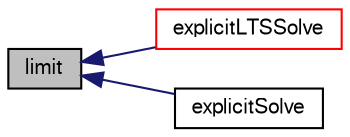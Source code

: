 digraph "limit"
{
  bgcolor="transparent";
  edge [fontname="FreeSans",fontsize="10",labelfontname="FreeSans",labelfontsize="10"];
  node [fontname="FreeSans",fontsize="10",shape=record];
  rankdir="LR";
  Node1 [label="limit",height=0.2,width=0.4,color="black", fillcolor="grey75", style="filled" fontcolor="black"];
  Node1 -> Node2 [dir="back",color="midnightblue",fontsize="10",style="solid",fontname="FreeSans"];
  Node2 [label="explicitLTSSolve",height=0.2,width=0.4,color="red",URL="$a10293.html#a95d4824fbc2963663dd89dd9ac863aa6"];
  Node1 -> Node3 [dir="back",color="midnightblue",fontsize="10",style="solid",fontname="FreeSans"];
  Node3 [label="explicitSolve",height=0.2,width=0.4,color="black",URL="$a10293.html#ae5331d6ee1ac44557c2fff378a2f0d30"];
}
